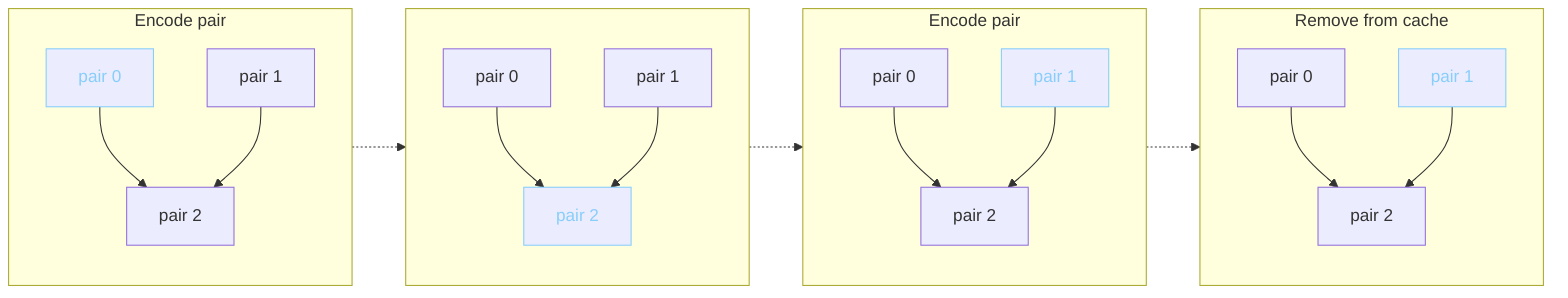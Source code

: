 flowchart LR
  subgraph s0[Encode pair]
    direction TB

    c0[pair 0]:::current --> c2[pair 2]
    c1[pair 1] --> c2
  end

  s0 -.-> s1

  subgraph s1[ ]
    direction TB

    c3[pair 0] --> c5[pair 2]:::current
    c4[pair 1] --> c5
  end

  s1 -.-> s2

  subgraph s2[Encode pair]
    direction TB

    c6[pair 0] --> c8[pair 2]
    c7[pair 1]:::current --> c8
  end

  s2 -.-> s3

  subgraph s3[Remove from cache]
    direction TB

    c9[pair 0] --> c11[pair 2]
    c10[pair 1]:::current --> c11
  end

 classDef current color:lightskyblue,stroke:lightskyblue